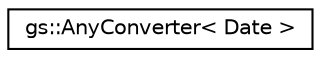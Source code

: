 digraph "Graphical Class Hierarchy"
{
 // LATEX_PDF_SIZE
  edge [fontname="Helvetica",fontsize="10",labelfontname="Helvetica",labelfontsize="10"];
  node [fontname="Helvetica",fontsize="10",shape=record];
  rankdir="LR";
  Node0 [label="gs::AnyConverter\< Date \>",height=0.2,width=0.4,color="black", fillcolor="white", style="filled",URL="$structgs_1_1AnyConverter_3_01Date_01_4.html",tooltip=" "];
}
